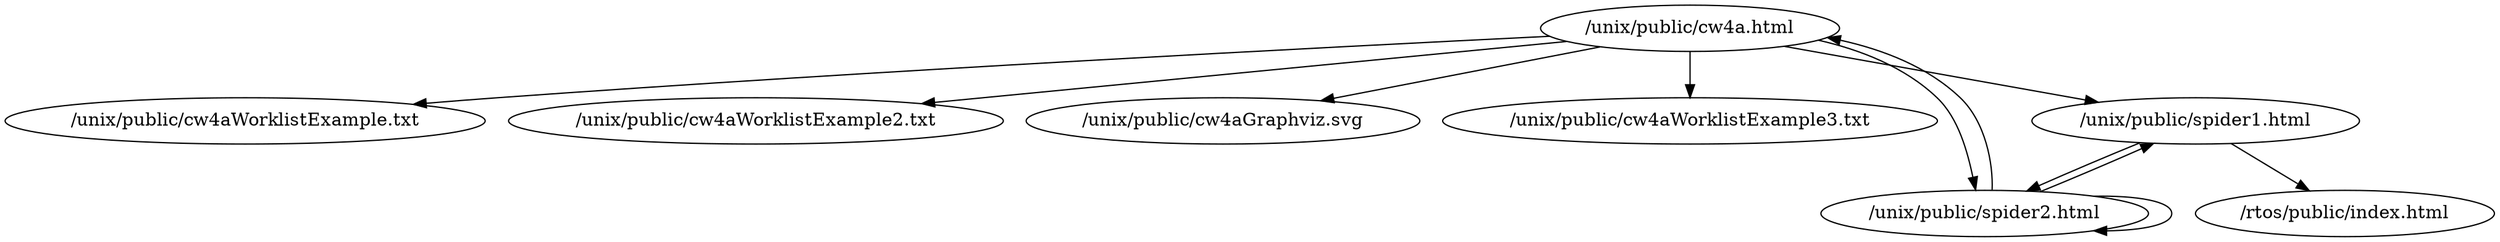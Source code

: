 digraph result {
"/unix/public/cw4a.html" -> "/unix/public/cw4aWorklistExample.txt"
"/unix/public/cw4a.html" -> "/unix/public/cw4aWorklistExample2.txt"
"/unix/public/cw4a.html" -> "/unix/public/cw4aGraphviz.svg"
"/unix/public/cw4a.html" -> "/unix/public/cw4aWorklistExample3.txt"
"/unix/public/cw4a.html" -> "/unix/public/spider1.html"
"/unix/public/cw4a.html" -> "/unix/public/spider2.html"
"/unix/public/spider1.html" -> "/rtos/public/index.html"
"/unix/public/spider1.html" -> "/unix/public/spider2.html"
"/unix/public/spider2.html" -> "/unix/public/spider2.html"
"/unix/public/spider2.html" -> "/unix/public/spider1.html"
"/unix/public/spider2.html" -> "/unix/public/cw4a.html"
}
